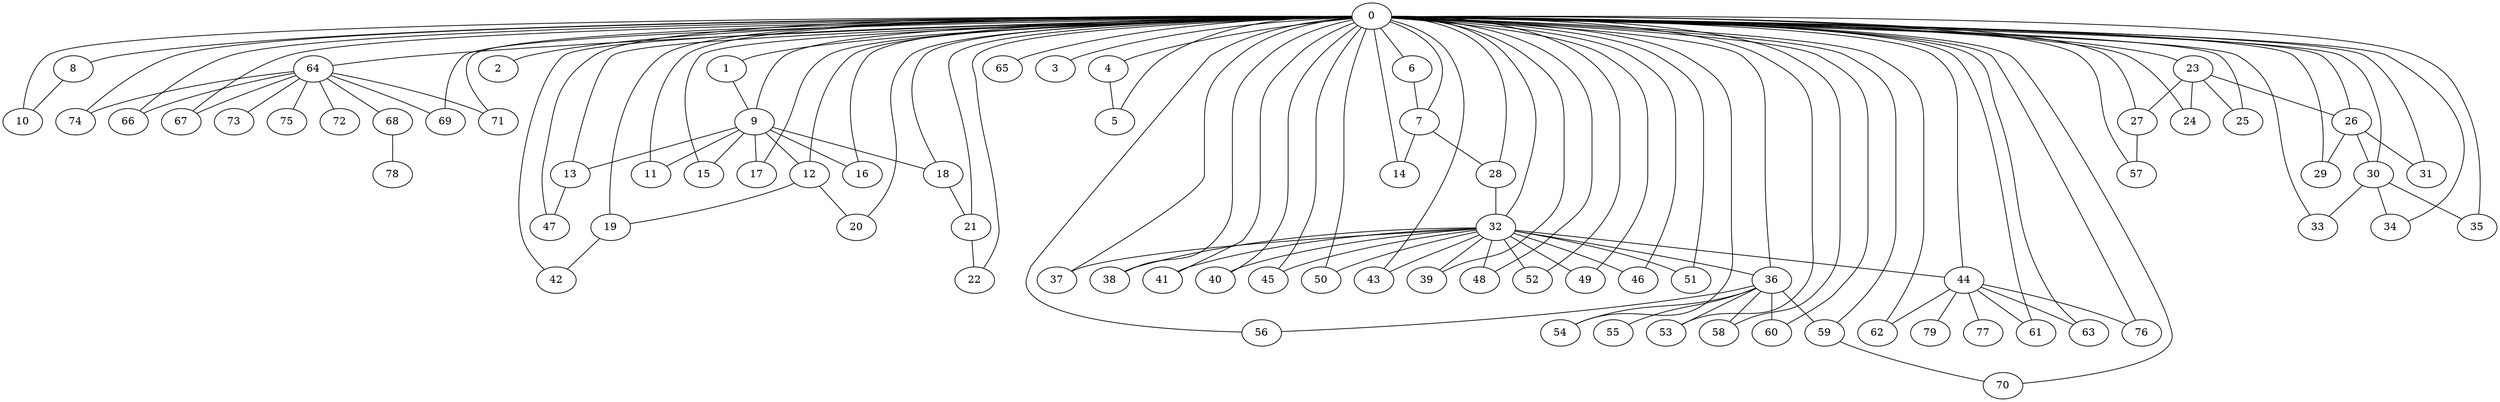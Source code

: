 graph G {
   8 -- 10
   64 -- 72
   64 -- 74
   64 -- 66
   64 -- 67
   64 -- 68
   64 -- 69
   64 -- 71
   64 -- 73
   64 -- 75
   0 -- 66
   0 -- 2
   0 -- 9
   0 -- 65
   0 -- 1
   0 -- 3
   0 -- 4
   0 -- 5
   0 -- 6
   0 -- 8
   0 -- 71
   0 -- 7
   0 -- 10
   0 -- 11
   0 -- 13
   0 -- 15
   0 -- 12
   0 -- 19
   0 -- 17
   0 -- 14
   0 -- 18
   0 -- 20
   0 -- 16
   0 -- 21
   0 -- 22
   0 -- 23
   0 -- 27
   0 -- 24
   0 -- 25
   0 -- 26
   0 -- 29
   0 -- 28
   0 -- 30
   0 -- 31
   0 -- 32
   0 -- 37
   0 -- 33
   0 -- 34
   0 -- 38
   0 -- 41
   0 -- 40
   0 -- 45
   0 -- 50
   0 -- 35
   0 -- 43
   0 -- 36
   0 -- 42
   0 -- 39
   0 -- 48
   0 -- 56
   0 -- 47
   0 -- 52
   0 -- 44
   0 -- 49
   0 -- 46
   0 -- 62
   0 -- 64
   0 -- 61
   0 -- 51
   0 -- 54
   0 -- 63
   0 -- 53
   0 -- 58
   0 -- 60
   0 -- 57
   0 -- 70
   0 -- 74
   0 -- 59
   0 -- 67
   0 -- 69
   0 -- 76
   1 -- 9
   4 -- 5
   6 -- 7
   7 -- 14
   7 -- 28
   9 -- 17
   9 -- 16
   9 -- 11
   9 -- 12
   9 -- 13
   9 -- 15
   9 -- 18
   12 -- 19
   12 -- 20
   13 -- 47
   18 -- 21
   19 -- 42
   21 -- 22
   23 -- 24
   23 -- 25
   23 -- 26
   23 -- 27
   26 -- 31
   26 -- 29
   26 -- 30
   27 -- 57
   28 -- 32
   30 -- 34
   30 -- 33
   30 -- 35
   32 -- 36
   32 -- 40
   32 -- 37
   32 -- 38
   32 -- 39
   32 -- 41
   32 -- 43
   32 -- 44
   32 -- 45
   32 -- 46
   32 -- 48
   32 -- 49
   32 -- 50
   32 -- 51
   32 -- 52
   36 -- 56
   36 -- 53
   36 -- 54
   36 -- 55
   36 -- 58
   36 -- 59
   36 -- 60
   44 -- 77
   44 -- 61
   44 -- 62
   44 -- 79
   44 -- 63
   44 -- 76
   59 -- 70
   68 -- 78
}
